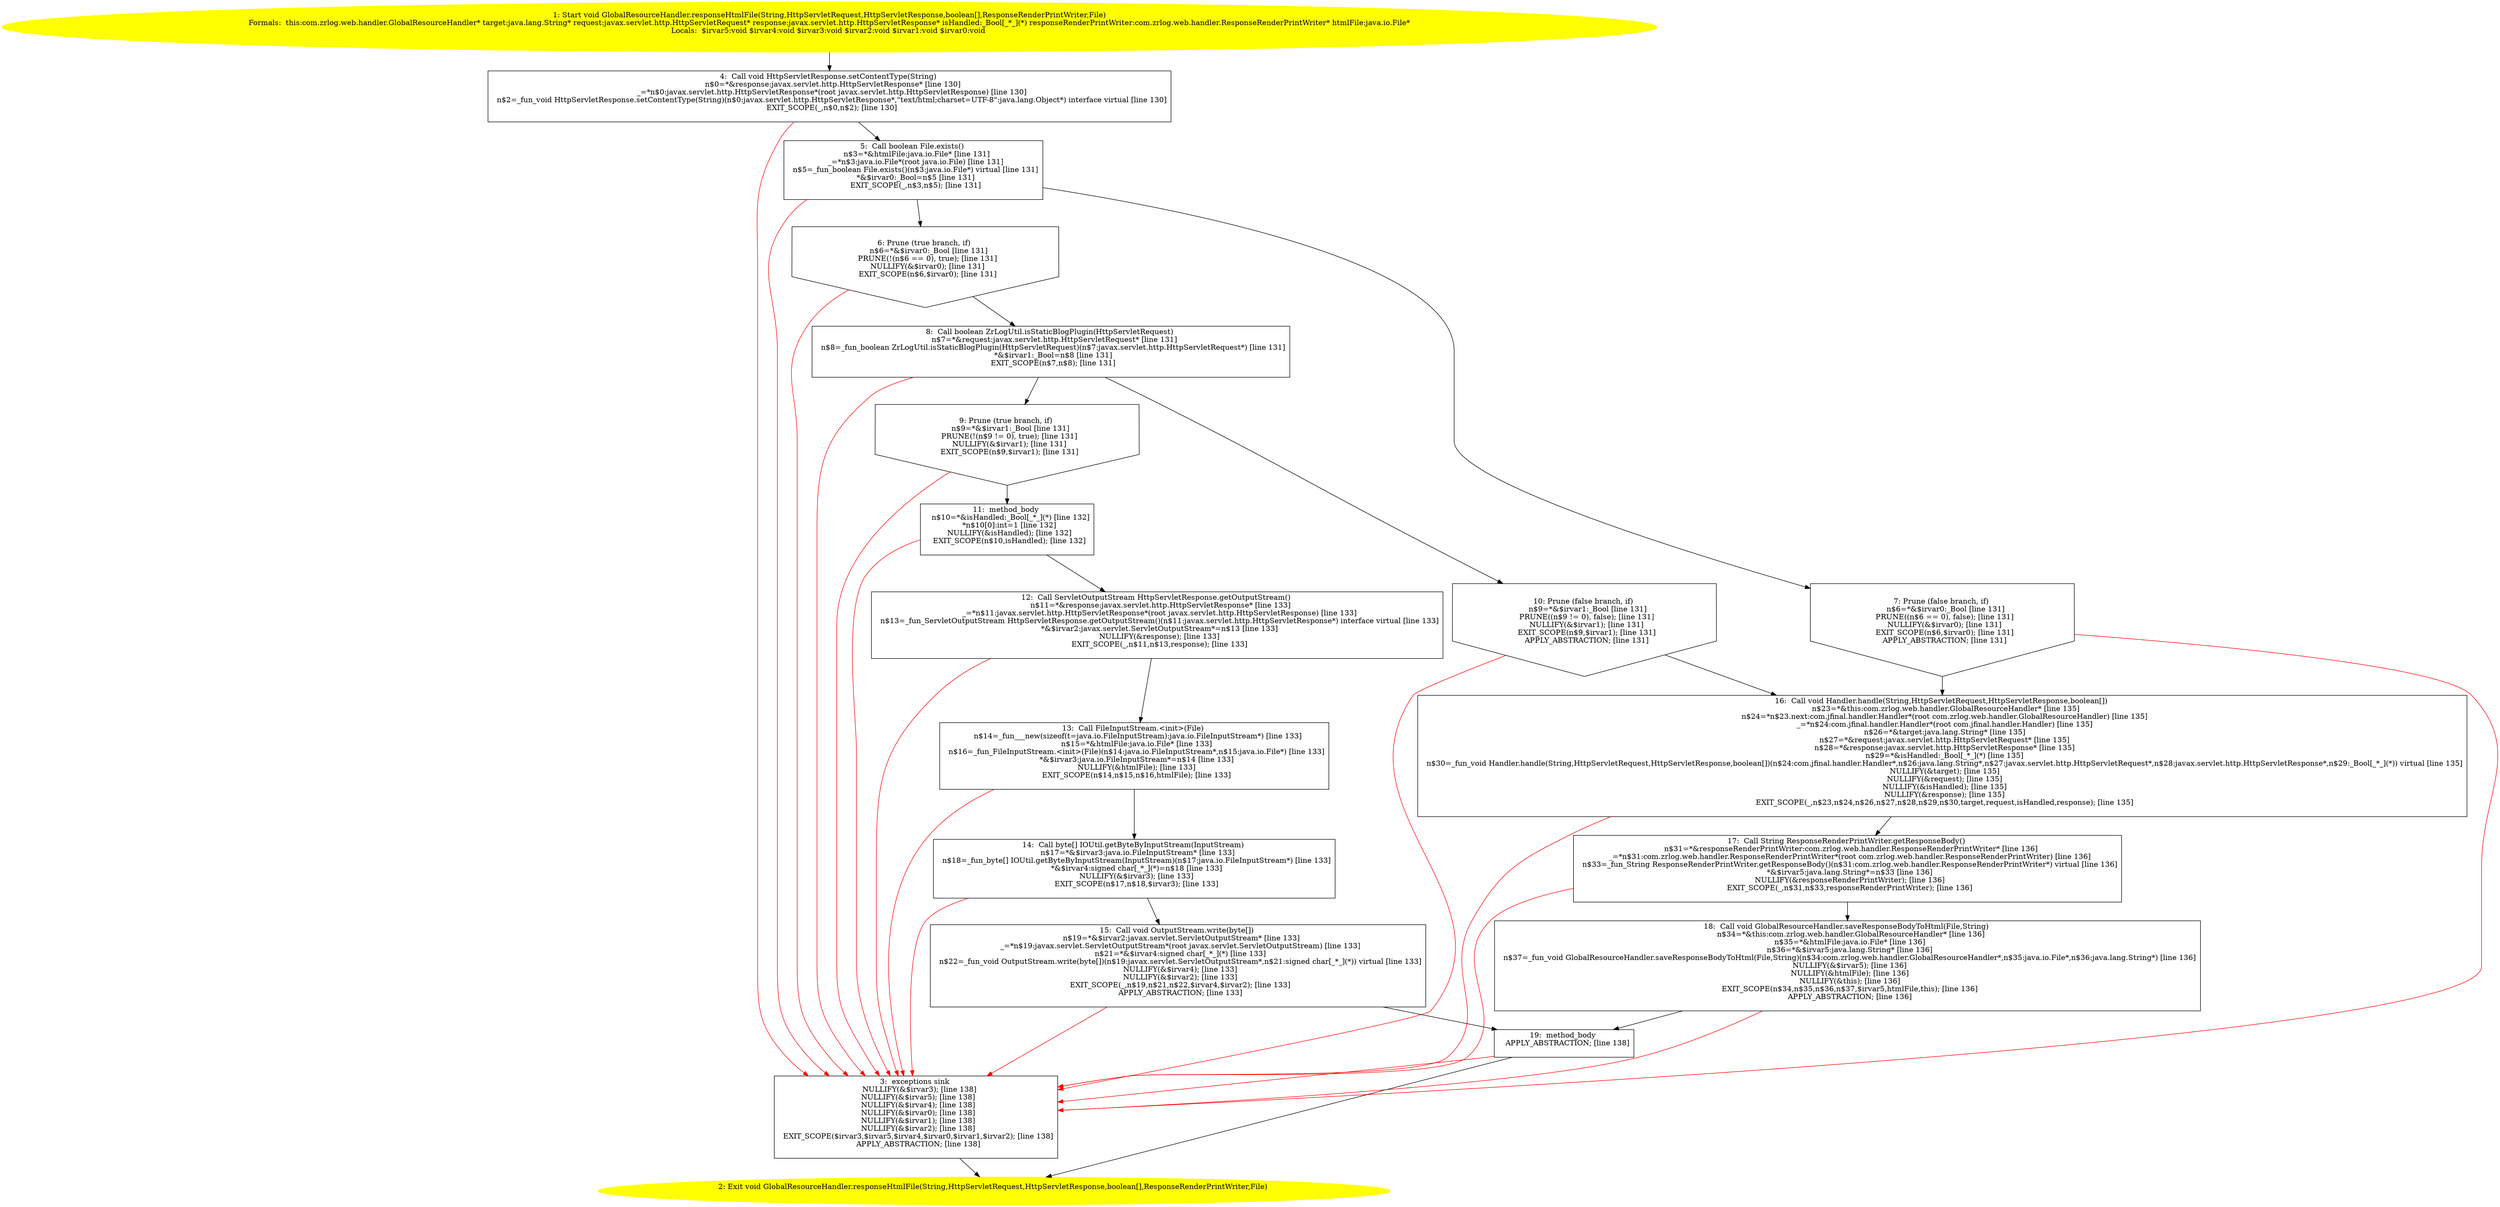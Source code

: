 /* @generated */
digraph cfg {
"com.zrlog.web.handler.GlobalResourceHandler.responseHtmlFile(java.lang.String,javax.servlet.http.Htt.ffda0a822aa0ee1880f945fea37b520c_1" [label="1: Start void GlobalResourceHandler.responseHtmlFile(String,HttpServletRequest,HttpServletResponse,boolean[],ResponseRenderPrintWriter,File)\nFormals:  this:com.zrlog.web.handler.GlobalResourceHandler* target:java.lang.String* request:javax.servlet.http.HttpServletRequest* response:javax.servlet.http.HttpServletResponse* isHandled:_Bool[_*_](*) responseRenderPrintWriter:com.zrlog.web.handler.ResponseRenderPrintWriter* htmlFile:java.io.File*\nLocals:  $irvar5:void $irvar4:void $irvar3:void $irvar2:void $irvar1:void $irvar0:void \n  " color=yellow style=filled]
	

	 "com.zrlog.web.handler.GlobalResourceHandler.responseHtmlFile(java.lang.String,javax.servlet.http.Htt.ffda0a822aa0ee1880f945fea37b520c_1" -> "com.zrlog.web.handler.GlobalResourceHandler.responseHtmlFile(java.lang.String,javax.servlet.http.Htt.ffda0a822aa0ee1880f945fea37b520c_4" ;
"com.zrlog.web.handler.GlobalResourceHandler.responseHtmlFile(java.lang.String,javax.servlet.http.Htt.ffda0a822aa0ee1880f945fea37b520c_2" [label="2: Exit void GlobalResourceHandler.responseHtmlFile(String,HttpServletRequest,HttpServletResponse,boolean[],ResponseRenderPrintWriter,File) \n  " color=yellow style=filled]
	

"com.zrlog.web.handler.GlobalResourceHandler.responseHtmlFile(java.lang.String,javax.servlet.http.Htt.ffda0a822aa0ee1880f945fea37b520c_3" [label="3:  exceptions sink \n   NULLIFY(&$irvar3); [line 138]\n  NULLIFY(&$irvar5); [line 138]\n  NULLIFY(&$irvar4); [line 138]\n  NULLIFY(&$irvar0); [line 138]\n  NULLIFY(&$irvar1); [line 138]\n  NULLIFY(&$irvar2); [line 138]\n  EXIT_SCOPE($irvar3,$irvar5,$irvar4,$irvar0,$irvar1,$irvar2); [line 138]\n  APPLY_ABSTRACTION; [line 138]\n " shape="box"]
	

	 "com.zrlog.web.handler.GlobalResourceHandler.responseHtmlFile(java.lang.String,javax.servlet.http.Htt.ffda0a822aa0ee1880f945fea37b520c_3" -> "com.zrlog.web.handler.GlobalResourceHandler.responseHtmlFile(java.lang.String,javax.servlet.http.Htt.ffda0a822aa0ee1880f945fea37b520c_2" ;
"com.zrlog.web.handler.GlobalResourceHandler.responseHtmlFile(java.lang.String,javax.servlet.http.Htt.ffda0a822aa0ee1880f945fea37b520c_4" [label="4:  Call void HttpServletResponse.setContentType(String) \n   n$0=*&response:javax.servlet.http.HttpServletResponse* [line 130]\n  _=*n$0:javax.servlet.http.HttpServletResponse*(root javax.servlet.http.HttpServletResponse) [line 130]\n  n$2=_fun_void HttpServletResponse.setContentType(String)(n$0:javax.servlet.http.HttpServletResponse*,\"text/html;charset=UTF-8\":java.lang.Object*) interface virtual [line 130]\n  EXIT_SCOPE(_,n$0,n$2); [line 130]\n " shape="box"]
	

	 "com.zrlog.web.handler.GlobalResourceHandler.responseHtmlFile(java.lang.String,javax.servlet.http.Htt.ffda0a822aa0ee1880f945fea37b520c_4" -> "com.zrlog.web.handler.GlobalResourceHandler.responseHtmlFile(java.lang.String,javax.servlet.http.Htt.ffda0a822aa0ee1880f945fea37b520c_5" ;
	 "com.zrlog.web.handler.GlobalResourceHandler.responseHtmlFile(java.lang.String,javax.servlet.http.Htt.ffda0a822aa0ee1880f945fea37b520c_4" -> "com.zrlog.web.handler.GlobalResourceHandler.responseHtmlFile(java.lang.String,javax.servlet.http.Htt.ffda0a822aa0ee1880f945fea37b520c_3" [color="red" ];
"com.zrlog.web.handler.GlobalResourceHandler.responseHtmlFile(java.lang.String,javax.servlet.http.Htt.ffda0a822aa0ee1880f945fea37b520c_5" [label="5:  Call boolean File.exists() \n   n$3=*&htmlFile:java.io.File* [line 131]\n  _=*n$3:java.io.File*(root java.io.File) [line 131]\n  n$5=_fun_boolean File.exists()(n$3:java.io.File*) virtual [line 131]\n  *&$irvar0:_Bool=n$5 [line 131]\n  EXIT_SCOPE(_,n$3,n$5); [line 131]\n " shape="box"]
	

	 "com.zrlog.web.handler.GlobalResourceHandler.responseHtmlFile(java.lang.String,javax.servlet.http.Htt.ffda0a822aa0ee1880f945fea37b520c_5" -> "com.zrlog.web.handler.GlobalResourceHandler.responseHtmlFile(java.lang.String,javax.servlet.http.Htt.ffda0a822aa0ee1880f945fea37b520c_6" ;
	 "com.zrlog.web.handler.GlobalResourceHandler.responseHtmlFile(java.lang.String,javax.servlet.http.Htt.ffda0a822aa0ee1880f945fea37b520c_5" -> "com.zrlog.web.handler.GlobalResourceHandler.responseHtmlFile(java.lang.String,javax.servlet.http.Htt.ffda0a822aa0ee1880f945fea37b520c_7" ;
	 "com.zrlog.web.handler.GlobalResourceHandler.responseHtmlFile(java.lang.String,javax.servlet.http.Htt.ffda0a822aa0ee1880f945fea37b520c_5" -> "com.zrlog.web.handler.GlobalResourceHandler.responseHtmlFile(java.lang.String,javax.servlet.http.Htt.ffda0a822aa0ee1880f945fea37b520c_3" [color="red" ];
"com.zrlog.web.handler.GlobalResourceHandler.responseHtmlFile(java.lang.String,javax.servlet.http.Htt.ffda0a822aa0ee1880f945fea37b520c_6" [label="6: Prune (true branch, if) \n   n$6=*&$irvar0:_Bool [line 131]\n  PRUNE(!(n$6 == 0), true); [line 131]\n  NULLIFY(&$irvar0); [line 131]\n  EXIT_SCOPE(n$6,$irvar0); [line 131]\n " shape="invhouse"]
	

	 "com.zrlog.web.handler.GlobalResourceHandler.responseHtmlFile(java.lang.String,javax.servlet.http.Htt.ffda0a822aa0ee1880f945fea37b520c_6" -> "com.zrlog.web.handler.GlobalResourceHandler.responseHtmlFile(java.lang.String,javax.servlet.http.Htt.ffda0a822aa0ee1880f945fea37b520c_8" ;
	 "com.zrlog.web.handler.GlobalResourceHandler.responseHtmlFile(java.lang.String,javax.servlet.http.Htt.ffda0a822aa0ee1880f945fea37b520c_6" -> "com.zrlog.web.handler.GlobalResourceHandler.responseHtmlFile(java.lang.String,javax.servlet.http.Htt.ffda0a822aa0ee1880f945fea37b520c_3" [color="red" ];
"com.zrlog.web.handler.GlobalResourceHandler.responseHtmlFile(java.lang.String,javax.servlet.http.Htt.ffda0a822aa0ee1880f945fea37b520c_7" [label="7: Prune (false branch, if) \n   n$6=*&$irvar0:_Bool [line 131]\n  PRUNE((n$6 == 0), false); [line 131]\n  NULLIFY(&$irvar0); [line 131]\n  EXIT_SCOPE(n$6,$irvar0); [line 131]\n  APPLY_ABSTRACTION; [line 131]\n " shape="invhouse"]
	

	 "com.zrlog.web.handler.GlobalResourceHandler.responseHtmlFile(java.lang.String,javax.servlet.http.Htt.ffda0a822aa0ee1880f945fea37b520c_7" -> "com.zrlog.web.handler.GlobalResourceHandler.responseHtmlFile(java.lang.String,javax.servlet.http.Htt.ffda0a822aa0ee1880f945fea37b520c_16" ;
	 "com.zrlog.web.handler.GlobalResourceHandler.responseHtmlFile(java.lang.String,javax.servlet.http.Htt.ffda0a822aa0ee1880f945fea37b520c_7" -> "com.zrlog.web.handler.GlobalResourceHandler.responseHtmlFile(java.lang.String,javax.servlet.http.Htt.ffda0a822aa0ee1880f945fea37b520c_3" [color="red" ];
"com.zrlog.web.handler.GlobalResourceHandler.responseHtmlFile(java.lang.String,javax.servlet.http.Htt.ffda0a822aa0ee1880f945fea37b520c_8" [label="8:  Call boolean ZrLogUtil.isStaticBlogPlugin(HttpServletRequest) \n   n$7=*&request:javax.servlet.http.HttpServletRequest* [line 131]\n  n$8=_fun_boolean ZrLogUtil.isStaticBlogPlugin(HttpServletRequest)(n$7:javax.servlet.http.HttpServletRequest*) [line 131]\n  *&$irvar1:_Bool=n$8 [line 131]\n  EXIT_SCOPE(n$7,n$8); [line 131]\n " shape="box"]
	

	 "com.zrlog.web.handler.GlobalResourceHandler.responseHtmlFile(java.lang.String,javax.servlet.http.Htt.ffda0a822aa0ee1880f945fea37b520c_8" -> "com.zrlog.web.handler.GlobalResourceHandler.responseHtmlFile(java.lang.String,javax.servlet.http.Htt.ffda0a822aa0ee1880f945fea37b520c_9" ;
	 "com.zrlog.web.handler.GlobalResourceHandler.responseHtmlFile(java.lang.String,javax.servlet.http.Htt.ffda0a822aa0ee1880f945fea37b520c_8" -> "com.zrlog.web.handler.GlobalResourceHandler.responseHtmlFile(java.lang.String,javax.servlet.http.Htt.ffda0a822aa0ee1880f945fea37b520c_10" ;
	 "com.zrlog.web.handler.GlobalResourceHandler.responseHtmlFile(java.lang.String,javax.servlet.http.Htt.ffda0a822aa0ee1880f945fea37b520c_8" -> "com.zrlog.web.handler.GlobalResourceHandler.responseHtmlFile(java.lang.String,javax.servlet.http.Htt.ffda0a822aa0ee1880f945fea37b520c_3" [color="red" ];
"com.zrlog.web.handler.GlobalResourceHandler.responseHtmlFile(java.lang.String,javax.servlet.http.Htt.ffda0a822aa0ee1880f945fea37b520c_9" [label="9: Prune (true branch, if) \n   n$9=*&$irvar1:_Bool [line 131]\n  PRUNE(!(n$9 != 0), true); [line 131]\n  NULLIFY(&$irvar1); [line 131]\n  EXIT_SCOPE(n$9,$irvar1); [line 131]\n " shape="invhouse"]
	

	 "com.zrlog.web.handler.GlobalResourceHandler.responseHtmlFile(java.lang.String,javax.servlet.http.Htt.ffda0a822aa0ee1880f945fea37b520c_9" -> "com.zrlog.web.handler.GlobalResourceHandler.responseHtmlFile(java.lang.String,javax.servlet.http.Htt.ffda0a822aa0ee1880f945fea37b520c_11" ;
	 "com.zrlog.web.handler.GlobalResourceHandler.responseHtmlFile(java.lang.String,javax.servlet.http.Htt.ffda0a822aa0ee1880f945fea37b520c_9" -> "com.zrlog.web.handler.GlobalResourceHandler.responseHtmlFile(java.lang.String,javax.servlet.http.Htt.ffda0a822aa0ee1880f945fea37b520c_3" [color="red" ];
"com.zrlog.web.handler.GlobalResourceHandler.responseHtmlFile(java.lang.String,javax.servlet.http.Htt.ffda0a822aa0ee1880f945fea37b520c_10" [label="10: Prune (false branch, if) \n   n$9=*&$irvar1:_Bool [line 131]\n  PRUNE((n$9 != 0), false); [line 131]\n  NULLIFY(&$irvar1); [line 131]\n  EXIT_SCOPE(n$9,$irvar1); [line 131]\n  APPLY_ABSTRACTION; [line 131]\n " shape="invhouse"]
	

	 "com.zrlog.web.handler.GlobalResourceHandler.responseHtmlFile(java.lang.String,javax.servlet.http.Htt.ffda0a822aa0ee1880f945fea37b520c_10" -> "com.zrlog.web.handler.GlobalResourceHandler.responseHtmlFile(java.lang.String,javax.servlet.http.Htt.ffda0a822aa0ee1880f945fea37b520c_16" ;
	 "com.zrlog.web.handler.GlobalResourceHandler.responseHtmlFile(java.lang.String,javax.servlet.http.Htt.ffda0a822aa0ee1880f945fea37b520c_10" -> "com.zrlog.web.handler.GlobalResourceHandler.responseHtmlFile(java.lang.String,javax.servlet.http.Htt.ffda0a822aa0ee1880f945fea37b520c_3" [color="red" ];
"com.zrlog.web.handler.GlobalResourceHandler.responseHtmlFile(java.lang.String,javax.servlet.http.Htt.ffda0a822aa0ee1880f945fea37b520c_11" [label="11:  method_body \n   n$10=*&isHandled:_Bool[_*_](*) [line 132]\n  *n$10[0]:int=1 [line 132]\n  NULLIFY(&isHandled); [line 132]\n  EXIT_SCOPE(n$10,isHandled); [line 132]\n " shape="box"]
	

	 "com.zrlog.web.handler.GlobalResourceHandler.responseHtmlFile(java.lang.String,javax.servlet.http.Htt.ffda0a822aa0ee1880f945fea37b520c_11" -> "com.zrlog.web.handler.GlobalResourceHandler.responseHtmlFile(java.lang.String,javax.servlet.http.Htt.ffda0a822aa0ee1880f945fea37b520c_12" ;
	 "com.zrlog.web.handler.GlobalResourceHandler.responseHtmlFile(java.lang.String,javax.servlet.http.Htt.ffda0a822aa0ee1880f945fea37b520c_11" -> "com.zrlog.web.handler.GlobalResourceHandler.responseHtmlFile(java.lang.String,javax.servlet.http.Htt.ffda0a822aa0ee1880f945fea37b520c_3" [color="red" ];
"com.zrlog.web.handler.GlobalResourceHandler.responseHtmlFile(java.lang.String,javax.servlet.http.Htt.ffda0a822aa0ee1880f945fea37b520c_12" [label="12:  Call ServletOutputStream HttpServletResponse.getOutputStream() \n   n$11=*&response:javax.servlet.http.HttpServletResponse* [line 133]\n  _=*n$11:javax.servlet.http.HttpServletResponse*(root javax.servlet.http.HttpServletResponse) [line 133]\n  n$13=_fun_ServletOutputStream HttpServletResponse.getOutputStream()(n$11:javax.servlet.http.HttpServletResponse*) interface virtual [line 133]\n  *&$irvar2:javax.servlet.ServletOutputStream*=n$13 [line 133]\n  NULLIFY(&response); [line 133]\n  EXIT_SCOPE(_,n$11,n$13,response); [line 133]\n " shape="box"]
	

	 "com.zrlog.web.handler.GlobalResourceHandler.responseHtmlFile(java.lang.String,javax.servlet.http.Htt.ffda0a822aa0ee1880f945fea37b520c_12" -> "com.zrlog.web.handler.GlobalResourceHandler.responseHtmlFile(java.lang.String,javax.servlet.http.Htt.ffda0a822aa0ee1880f945fea37b520c_13" ;
	 "com.zrlog.web.handler.GlobalResourceHandler.responseHtmlFile(java.lang.String,javax.servlet.http.Htt.ffda0a822aa0ee1880f945fea37b520c_12" -> "com.zrlog.web.handler.GlobalResourceHandler.responseHtmlFile(java.lang.String,javax.servlet.http.Htt.ffda0a822aa0ee1880f945fea37b520c_3" [color="red" ];
"com.zrlog.web.handler.GlobalResourceHandler.responseHtmlFile(java.lang.String,javax.servlet.http.Htt.ffda0a822aa0ee1880f945fea37b520c_13" [label="13:  Call FileInputStream.<init>(File) \n   n$14=_fun___new(sizeof(t=java.io.FileInputStream):java.io.FileInputStream*) [line 133]\n  n$15=*&htmlFile:java.io.File* [line 133]\n  n$16=_fun_FileInputStream.<init>(File)(n$14:java.io.FileInputStream*,n$15:java.io.File*) [line 133]\n  *&$irvar3:java.io.FileInputStream*=n$14 [line 133]\n  NULLIFY(&htmlFile); [line 133]\n  EXIT_SCOPE(n$14,n$15,n$16,htmlFile); [line 133]\n " shape="box"]
	

	 "com.zrlog.web.handler.GlobalResourceHandler.responseHtmlFile(java.lang.String,javax.servlet.http.Htt.ffda0a822aa0ee1880f945fea37b520c_13" -> "com.zrlog.web.handler.GlobalResourceHandler.responseHtmlFile(java.lang.String,javax.servlet.http.Htt.ffda0a822aa0ee1880f945fea37b520c_14" ;
	 "com.zrlog.web.handler.GlobalResourceHandler.responseHtmlFile(java.lang.String,javax.servlet.http.Htt.ffda0a822aa0ee1880f945fea37b520c_13" -> "com.zrlog.web.handler.GlobalResourceHandler.responseHtmlFile(java.lang.String,javax.servlet.http.Htt.ffda0a822aa0ee1880f945fea37b520c_3" [color="red" ];
"com.zrlog.web.handler.GlobalResourceHandler.responseHtmlFile(java.lang.String,javax.servlet.http.Htt.ffda0a822aa0ee1880f945fea37b520c_14" [label="14:  Call byte[] IOUtil.getByteByInputStream(InputStream) \n   n$17=*&$irvar3:java.io.FileInputStream* [line 133]\n  n$18=_fun_byte[] IOUtil.getByteByInputStream(InputStream)(n$17:java.io.FileInputStream*) [line 133]\n  *&$irvar4:signed char[_*_](*)=n$18 [line 133]\n  NULLIFY(&$irvar3); [line 133]\n  EXIT_SCOPE(n$17,n$18,$irvar3); [line 133]\n " shape="box"]
	

	 "com.zrlog.web.handler.GlobalResourceHandler.responseHtmlFile(java.lang.String,javax.servlet.http.Htt.ffda0a822aa0ee1880f945fea37b520c_14" -> "com.zrlog.web.handler.GlobalResourceHandler.responseHtmlFile(java.lang.String,javax.servlet.http.Htt.ffda0a822aa0ee1880f945fea37b520c_15" ;
	 "com.zrlog.web.handler.GlobalResourceHandler.responseHtmlFile(java.lang.String,javax.servlet.http.Htt.ffda0a822aa0ee1880f945fea37b520c_14" -> "com.zrlog.web.handler.GlobalResourceHandler.responseHtmlFile(java.lang.String,javax.servlet.http.Htt.ffda0a822aa0ee1880f945fea37b520c_3" [color="red" ];
"com.zrlog.web.handler.GlobalResourceHandler.responseHtmlFile(java.lang.String,javax.servlet.http.Htt.ffda0a822aa0ee1880f945fea37b520c_15" [label="15:  Call void OutputStream.write(byte[]) \n   n$19=*&$irvar2:javax.servlet.ServletOutputStream* [line 133]\n  _=*n$19:javax.servlet.ServletOutputStream*(root javax.servlet.ServletOutputStream) [line 133]\n  n$21=*&$irvar4:signed char[_*_](*) [line 133]\n  n$22=_fun_void OutputStream.write(byte[])(n$19:javax.servlet.ServletOutputStream*,n$21:signed char[_*_](*)) virtual [line 133]\n  NULLIFY(&$irvar4); [line 133]\n  NULLIFY(&$irvar2); [line 133]\n  EXIT_SCOPE(_,n$19,n$21,n$22,$irvar4,$irvar2); [line 133]\n  APPLY_ABSTRACTION; [line 133]\n " shape="box"]
	

	 "com.zrlog.web.handler.GlobalResourceHandler.responseHtmlFile(java.lang.String,javax.servlet.http.Htt.ffda0a822aa0ee1880f945fea37b520c_15" -> "com.zrlog.web.handler.GlobalResourceHandler.responseHtmlFile(java.lang.String,javax.servlet.http.Htt.ffda0a822aa0ee1880f945fea37b520c_19" ;
	 "com.zrlog.web.handler.GlobalResourceHandler.responseHtmlFile(java.lang.String,javax.servlet.http.Htt.ffda0a822aa0ee1880f945fea37b520c_15" -> "com.zrlog.web.handler.GlobalResourceHandler.responseHtmlFile(java.lang.String,javax.servlet.http.Htt.ffda0a822aa0ee1880f945fea37b520c_3" [color="red" ];
"com.zrlog.web.handler.GlobalResourceHandler.responseHtmlFile(java.lang.String,javax.servlet.http.Htt.ffda0a822aa0ee1880f945fea37b520c_16" [label="16:  Call void Handler.handle(String,HttpServletRequest,HttpServletResponse,boolean[]) \n   n$23=*&this:com.zrlog.web.handler.GlobalResourceHandler* [line 135]\n  n$24=*n$23.next:com.jfinal.handler.Handler*(root com.zrlog.web.handler.GlobalResourceHandler) [line 135]\n  _=*n$24:com.jfinal.handler.Handler*(root com.jfinal.handler.Handler) [line 135]\n  n$26=*&target:java.lang.String* [line 135]\n  n$27=*&request:javax.servlet.http.HttpServletRequest* [line 135]\n  n$28=*&response:javax.servlet.http.HttpServletResponse* [line 135]\n  n$29=*&isHandled:_Bool[_*_](*) [line 135]\n  n$30=_fun_void Handler.handle(String,HttpServletRequest,HttpServletResponse,boolean[])(n$24:com.jfinal.handler.Handler*,n$26:java.lang.String*,n$27:javax.servlet.http.HttpServletRequest*,n$28:javax.servlet.http.HttpServletResponse*,n$29:_Bool[_*_](*)) virtual [line 135]\n  NULLIFY(&target); [line 135]\n  NULLIFY(&request); [line 135]\n  NULLIFY(&isHandled); [line 135]\n  NULLIFY(&response); [line 135]\n  EXIT_SCOPE(_,n$23,n$24,n$26,n$27,n$28,n$29,n$30,target,request,isHandled,response); [line 135]\n " shape="box"]
	

	 "com.zrlog.web.handler.GlobalResourceHandler.responseHtmlFile(java.lang.String,javax.servlet.http.Htt.ffda0a822aa0ee1880f945fea37b520c_16" -> "com.zrlog.web.handler.GlobalResourceHandler.responseHtmlFile(java.lang.String,javax.servlet.http.Htt.ffda0a822aa0ee1880f945fea37b520c_17" ;
	 "com.zrlog.web.handler.GlobalResourceHandler.responseHtmlFile(java.lang.String,javax.servlet.http.Htt.ffda0a822aa0ee1880f945fea37b520c_16" -> "com.zrlog.web.handler.GlobalResourceHandler.responseHtmlFile(java.lang.String,javax.servlet.http.Htt.ffda0a822aa0ee1880f945fea37b520c_3" [color="red" ];
"com.zrlog.web.handler.GlobalResourceHandler.responseHtmlFile(java.lang.String,javax.servlet.http.Htt.ffda0a822aa0ee1880f945fea37b520c_17" [label="17:  Call String ResponseRenderPrintWriter.getResponseBody() \n   n$31=*&responseRenderPrintWriter:com.zrlog.web.handler.ResponseRenderPrintWriter* [line 136]\n  _=*n$31:com.zrlog.web.handler.ResponseRenderPrintWriter*(root com.zrlog.web.handler.ResponseRenderPrintWriter) [line 136]\n  n$33=_fun_String ResponseRenderPrintWriter.getResponseBody()(n$31:com.zrlog.web.handler.ResponseRenderPrintWriter*) virtual [line 136]\n  *&$irvar5:java.lang.String*=n$33 [line 136]\n  NULLIFY(&responseRenderPrintWriter); [line 136]\n  EXIT_SCOPE(_,n$31,n$33,responseRenderPrintWriter); [line 136]\n " shape="box"]
	

	 "com.zrlog.web.handler.GlobalResourceHandler.responseHtmlFile(java.lang.String,javax.servlet.http.Htt.ffda0a822aa0ee1880f945fea37b520c_17" -> "com.zrlog.web.handler.GlobalResourceHandler.responseHtmlFile(java.lang.String,javax.servlet.http.Htt.ffda0a822aa0ee1880f945fea37b520c_18" ;
	 "com.zrlog.web.handler.GlobalResourceHandler.responseHtmlFile(java.lang.String,javax.servlet.http.Htt.ffda0a822aa0ee1880f945fea37b520c_17" -> "com.zrlog.web.handler.GlobalResourceHandler.responseHtmlFile(java.lang.String,javax.servlet.http.Htt.ffda0a822aa0ee1880f945fea37b520c_3" [color="red" ];
"com.zrlog.web.handler.GlobalResourceHandler.responseHtmlFile(java.lang.String,javax.servlet.http.Htt.ffda0a822aa0ee1880f945fea37b520c_18" [label="18:  Call void GlobalResourceHandler.saveResponseBodyToHtml(File,String) \n   n$34=*&this:com.zrlog.web.handler.GlobalResourceHandler* [line 136]\n  n$35=*&htmlFile:java.io.File* [line 136]\n  n$36=*&$irvar5:java.lang.String* [line 136]\n  n$37=_fun_void GlobalResourceHandler.saveResponseBodyToHtml(File,String)(n$34:com.zrlog.web.handler.GlobalResourceHandler*,n$35:java.io.File*,n$36:java.lang.String*) [line 136]\n  NULLIFY(&$irvar5); [line 136]\n  NULLIFY(&htmlFile); [line 136]\n  NULLIFY(&this); [line 136]\n  EXIT_SCOPE(n$34,n$35,n$36,n$37,$irvar5,htmlFile,this); [line 136]\n  APPLY_ABSTRACTION; [line 136]\n " shape="box"]
	

	 "com.zrlog.web.handler.GlobalResourceHandler.responseHtmlFile(java.lang.String,javax.servlet.http.Htt.ffda0a822aa0ee1880f945fea37b520c_18" -> "com.zrlog.web.handler.GlobalResourceHandler.responseHtmlFile(java.lang.String,javax.servlet.http.Htt.ffda0a822aa0ee1880f945fea37b520c_19" ;
	 "com.zrlog.web.handler.GlobalResourceHandler.responseHtmlFile(java.lang.String,javax.servlet.http.Htt.ffda0a822aa0ee1880f945fea37b520c_18" -> "com.zrlog.web.handler.GlobalResourceHandler.responseHtmlFile(java.lang.String,javax.servlet.http.Htt.ffda0a822aa0ee1880f945fea37b520c_3" [color="red" ];
"com.zrlog.web.handler.GlobalResourceHandler.responseHtmlFile(java.lang.String,javax.servlet.http.Htt.ffda0a822aa0ee1880f945fea37b520c_19" [label="19:  method_body \n   APPLY_ABSTRACTION; [line 138]\n " shape="box"]
	

	 "com.zrlog.web.handler.GlobalResourceHandler.responseHtmlFile(java.lang.String,javax.servlet.http.Htt.ffda0a822aa0ee1880f945fea37b520c_19" -> "com.zrlog.web.handler.GlobalResourceHandler.responseHtmlFile(java.lang.String,javax.servlet.http.Htt.ffda0a822aa0ee1880f945fea37b520c_2" ;
	 "com.zrlog.web.handler.GlobalResourceHandler.responseHtmlFile(java.lang.String,javax.servlet.http.Htt.ffda0a822aa0ee1880f945fea37b520c_19" -> "com.zrlog.web.handler.GlobalResourceHandler.responseHtmlFile(java.lang.String,javax.servlet.http.Htt.ffda0a822aa0ee1880f945fea37b520c_3" [color="red" ];
}
